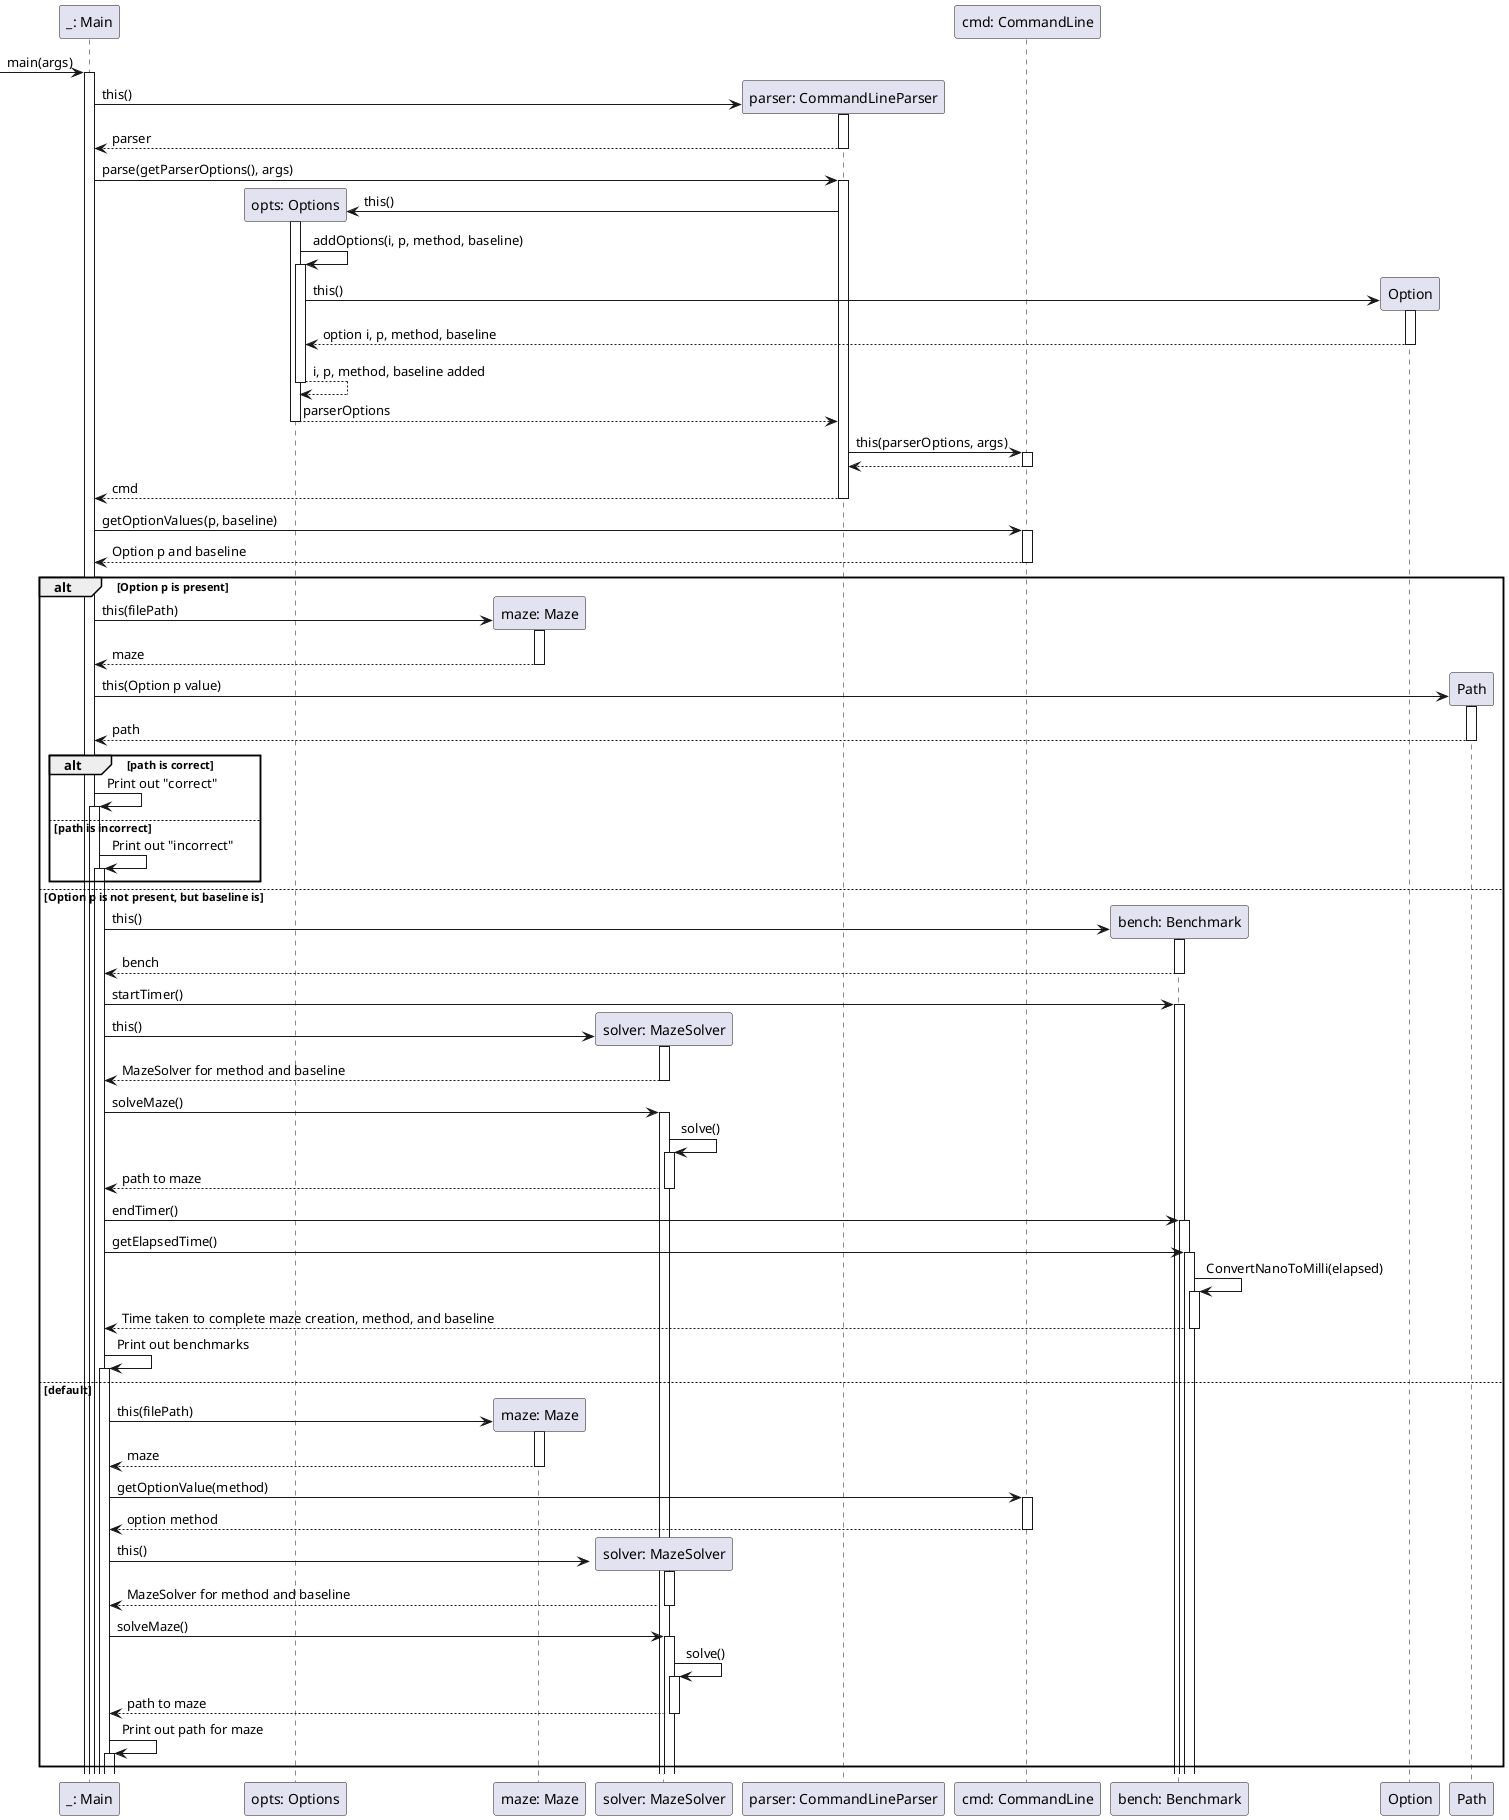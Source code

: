 @startuml

autoactivate on

participant "_: Main" as Main
participant "opts: Options" as Options
participant "maze: Maze" as Maze
participant "solver: MazeSolver" as MazeSolver
participant "parser: CommandLineParser" as CommandLineParser
participant "cmd: CommandLine" as CommandLine
participant "bench: Benchmark" as Benchmark

[-> Main: main(args)
    create CommandLineParser
        Main -> CommandLineParser: this()
        return parser
    Main -> CommandLineParser: parse(getParserOptions(), args)
    create CommandLine
        create Options
            CommandLineParser -> Options: this()
            Options -> Options: addOptions(i, p, method, baseline)
            create Option
                Options -> Option: this()
            return option i, p, method, baseline
        return i, p, method, baseline added
        return parserOptions
        CommandLineParser -> CommandLine: this(parserOptions, args)
        return
    return cmd
    Main -> CommandLine: getOptionValues(p, baseline)
    CommandLine --> Main: Option p and baseline
    alt Option p is present
        create Maze
            Main -> Maze: this(filePath)
        return maze
        create Path
            Main -> Path: this(Option p value)
        return path
        alt path is correct
            Main -> Main: Print out "correct"
        else path is incorrect
            Main -> Main: Print out "incorrect"
        end
    else Option p is not present, but baseline is
        create Benchmark
            Main -> Benchmark: this()
        return bench
        Main -> Benchmark: startTimer()
        create MazeSolver
            Main -> MazeSolver: this()
            return MazeSolver for method and baseline
        Main -> MazeSolver: solveMaze()
        MazeSolver -> MazeSolver: solve()
        MazeSolver --> Main: path to maze
        Main -> Benchmark: endTimer()
        Main -> Benchmark: getElapsedTime()
        Benchmark -> Benchmark: ConvertNanoToMilli(elapsed)
        Benchmark --> Main: Time taken to complete maze creation, method, and baseline
        Main -> Main: Print out benchmarks
    else default
        create Maze
            Main -> Maze: this(filePath)
        return maze
        Main -> CommandLine: getOptionValue(method)
        CommandLine --> Main: option method
        create MazeSolver
            Main -> MazeSolver: this()
            return MazeSolver for method and baseline
        Main -> MazeSolver: solveMaze()
        MazeSolver -> MazeSolver: solve()
        MazeSolver --> Main: path to maze
        Main -> Main: Print out path for maze
    end
@enduml